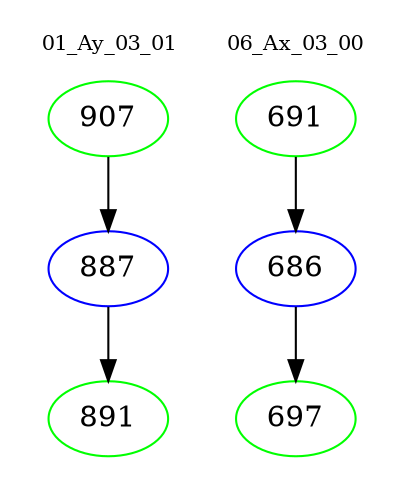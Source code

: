 digraph{
subgraph cluster_0 {
color = white
label = "01_Ay_03_01";
fontsize=10;
T0_907 [label="907", color="green"]
T0_907 -> T0_887 [color="black"]
T0_887 [label="887", color="blue"]
T0_887 -> T0_891 [color="black"]
T0_891 [label="891", color="green"]
}
subgraph cluster_1 {
color = white
label = "06_Ax_03_00";
fontsize=10;
T1_691 [label="691", color="green"]
T1_691 -> T1_686 [color="black"]
T1_686 [label="686", color="blue"]
T1_686 -> T1_697 [color="black"]
T1_697 [label="697", color="green"]
}
}
